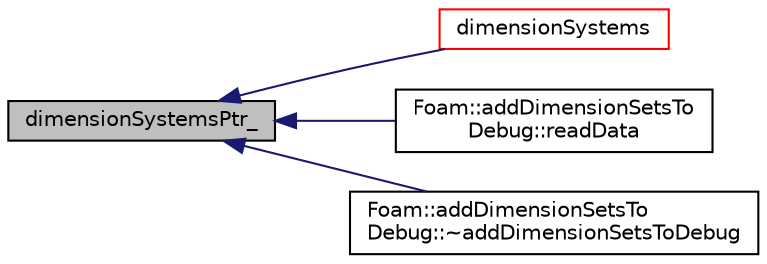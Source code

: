 digraph "dimensionSystemsPtr_"
{
  bgcolor="transparent";
  edge [fontname="Helvetica",fontsize="10",labelfontname="Helvetica",labelfontsize="10"];
  node [fontname="Helvetica",fontsize="10",shape=record];
  rankdir="LR";
  Node1 [label="dimensionSystemsPtr_",height=0.2,width=0.4,color="black", fillcolor="grey75", style="filled", fontcolor="black"];
  Node1 -> Node2 [dir="back",color="midnightblue",fontsize="10",style="solid",fontname="Helvetica"];
  Node2 [label="dimensionSystems",height=0.2,width=0.4,color="red",URL="$a10733.html#adda21e768924132a24733974cbbdb04a",tooltip="Top level dictionary. "];
  Node1 -> Node3 [dir="back",color="midnightblue",fontsize="10",style="solid",fontname="Helvetica"];
  Node3 [label="Foam::addDimensionSetsTo\lDebug::readData",height=0.2,width=0.4,color="black",URL="$a00023.html#a27acfcce377f5e7a42aa7545b6601208",tooltip="Read. "];
  Node1 -> Node4 [dir="back",color="midnightblue",fontsize="10",style="solid",fontname="Helvetica"];
  Node4 [label="Foam::addDimensionSetsTo\lDebug::~addDimensionSetsToDebug",height=0.2,width=0.4,color="black",URL="$a00023.html#a063cc2dd4df56987561c7d82197b2841"];
}
